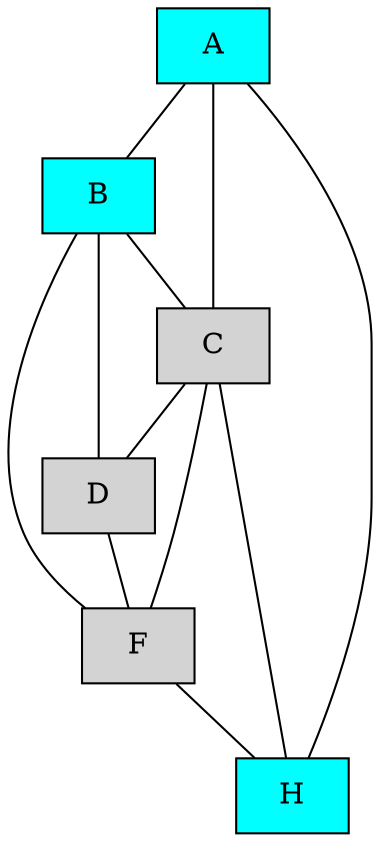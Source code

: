 graph
{
    node [shape = box style = filled];
    A[style = filled,fillcolor = cyan];
    B[style = filled,fillcolor = cyan];
    H[style = filled,fillcolor = cyan];    
    A -- B;
    A -- C;
    A -- H;
    B -- D;
    B -- C;
    B -- F;
    C -- D;
    C -- F;
    C -- H;
    D -- F;
    F -- H;
}